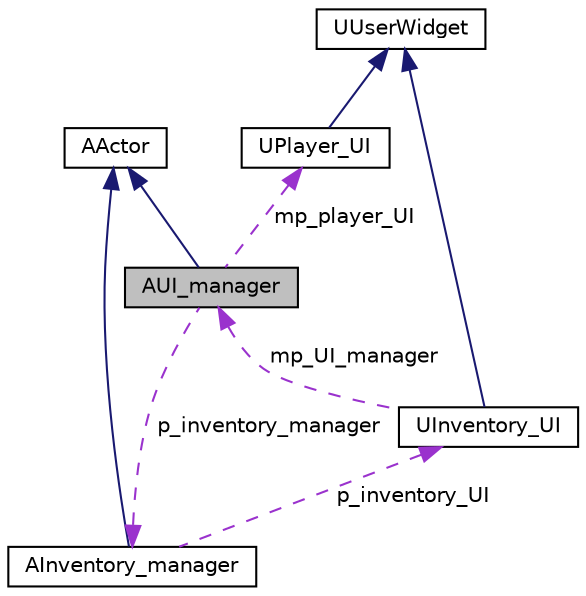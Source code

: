 digraph "AUI_manager"
{
 // LATEX_PDF_SIZE
  edge [fontname="Helvetica",fontsize="10",labelfontname="Helvetica",labelfontsize="10"];
  node [fontname="Helvetica",fontsize="10",shape=record];
  Node1 [label="AUI_manager",height=0.2,width=0.4,color="black", fillcolor="grey75", style="filled", fontcolor="black",tooltip=" "];
  Node2 -> Node1 [dir="back",color="midnightblue",fontsize="10",style="solid"];
  Node2 [label="AActor",height=0.2,width=0.4,color="black", fillcolor="white", style="filled",tooltip=" "];
  Node3 -> Node1 [dir="back",color="darkorchid3",fontsize="10",style="dashed",label=" mp_player_UI" ];
  Node3 [label="UPlayer_UI",height=0.2,width=0.4,color="black", fillcolor="white", style="filled",URL="$class_u_player___u_i.html",tooltip=" "];
  Node4 -> Node3 [dir="back",color="midnightblue",fontsize="10",style="solid"];
  Node4 [label="UUserWidget",height=0.2,width=0.4,color="black", fillcolor="white", style="filled",tooltip=" "];
  Node5 -> Node1 [dir="back",color="darkorchid3",fontsize="10",style="dashed",label=" p_inventory_manager" ];
  Node5 [label="AInventory_manager",height=0.2,width=0.4,color="black", fillcolor="white", style="filled",URL="$class_a_inventory__manager.html",tooltip=" "];
  Node2 -> Node5 [dir="back",color="midnightblue",fontsize="10",style="solid"];
  Node6 -> Node5 [dir="back",color="darkorchid3",fontsize="10",style="dashed",label=" p_inventory_UI" ];
  Node6 [label="UInventory_UI",height=0.2,width=0.4,color="black", fillcolor="white", style="filled",URL="$class_u_inventory___u_i.html",tooltip=" "];
  Node4 -> Node6 [dir="back",color="midnightblue",fontsize="10",style="solid"];
  Node1 -> Node6 [dir="back",color="darkorchid3",fontsize="10",style="dashed",label=" mp_UI_manager" ];
}
